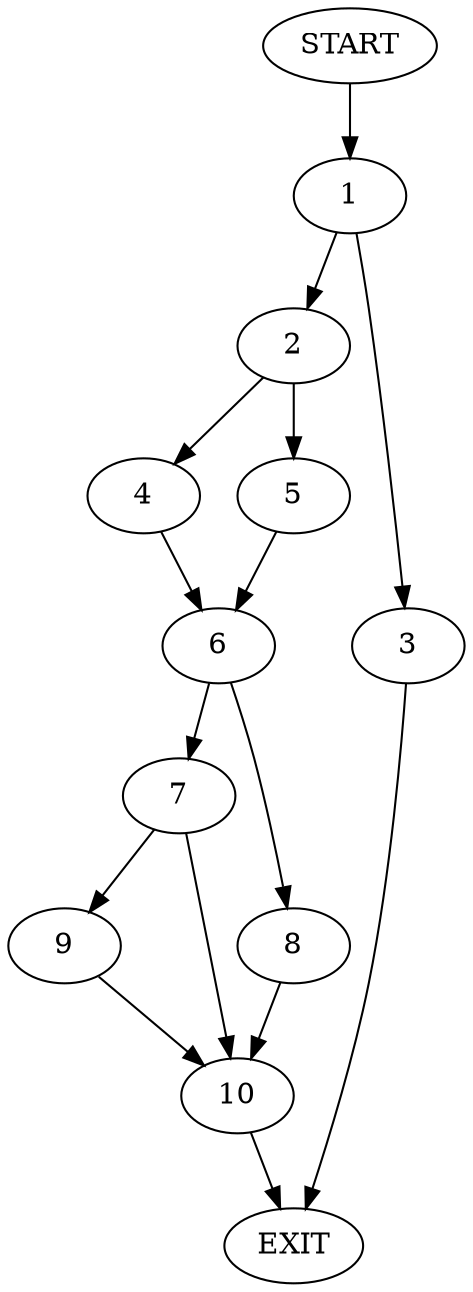 digraph {
0 [label="START"]
11 [label="EXIT"]
0 -> 1
1 -> 2
1 -> 3
3 -> 11
2 -> 4
2 -> 5
5 -> 6
4 -> 6
6 -> 7
6 -> 8
7 -> 9
7 -> 10
8 -> 10
10 -> 11
9 -> 10
}
